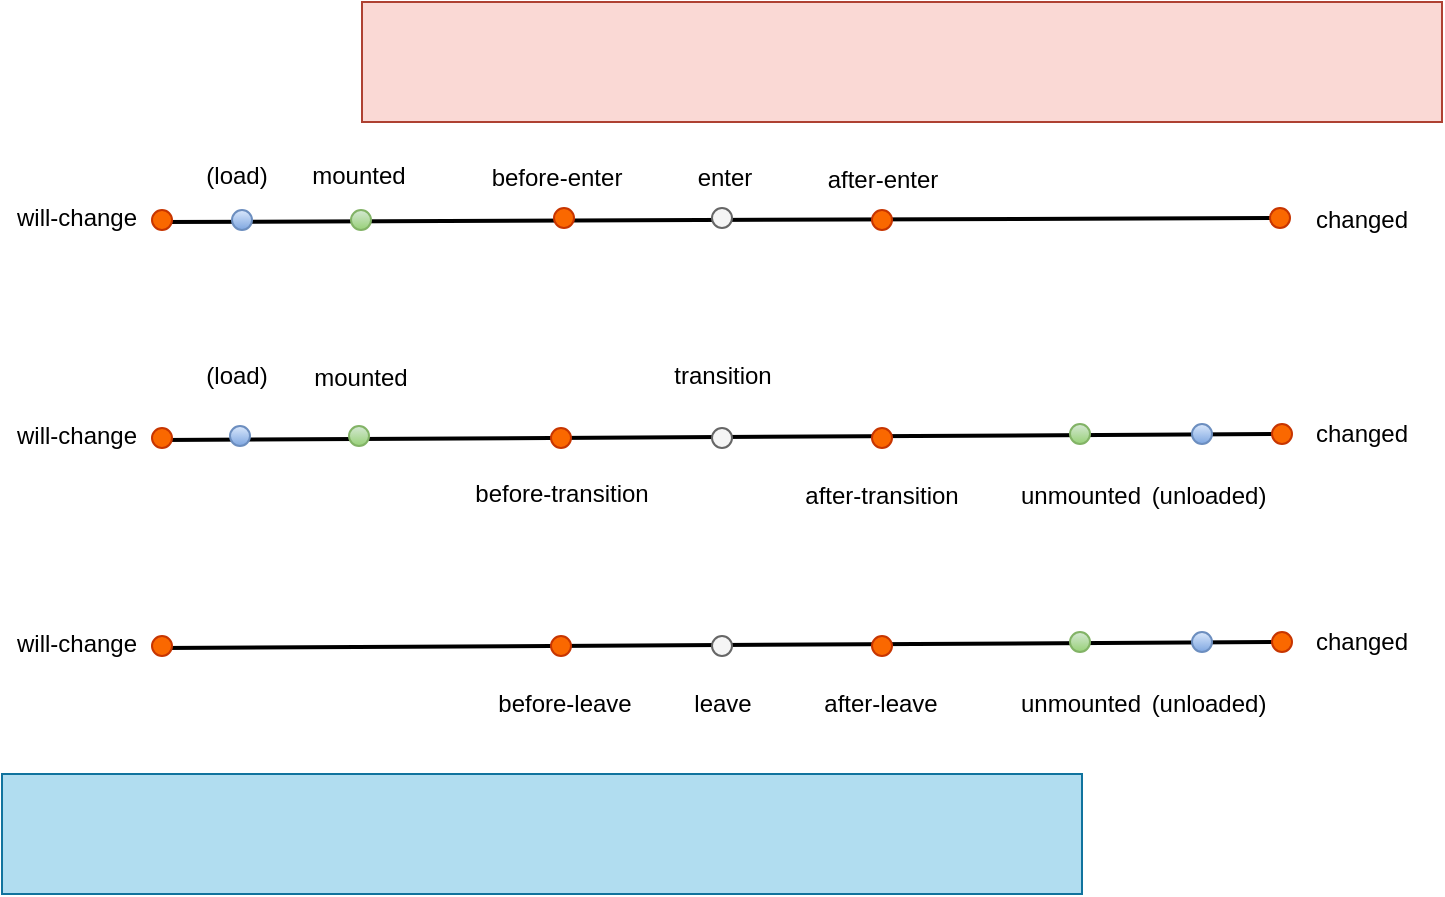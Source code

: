 <mxfile>
    <diagram id="T9bYlf1kR-kDs3jHAZkd" name="Event Sequence">
        <mxGraphModel dx="1053" dy="435" grid="1" gridSize="10" guides="1" tooltips="1" connect="1" arrows="1" fold="1" page="1" pageScale="1" pageWidth="827" pageHeight="1169" math="0" shadow="0">
            <root>
                <mxCell id="9lnpiYPbJBXNF_VMkp4H-0"/>
                <mxCell id="9lnpiYPbJBXNF_VMkp4H-1" parent="9lnpiYPbJBXNF_VMkp4H-0"/>
                <mxCell id="L-VAEnsIjIuFW5bANmv7-0" value="" style="endArrow=none;html=1;strokeWidth=2;" parent="9lnpiYPbJBXNF_VMkp4H-1" target="L-VAEnsIjIuFW5bANmv7-3" edge="1">
                    <mxGeometry width="50" height="50" relative="1" as="geometry">
                        <mxPoint x="121" y="151" as="sourcePoint"/>
                        <mxPoint x="801" y="151" as="targetPoint"/>
                    </mxGeometry>
                </mxCell>
                <mxCell id="L-VAEnsIjIuFW5bANmv7-2" value="" style="ellipse;whiteSpace=wrap;html=1;aspect=fixed;fillColor=#fa6800;fontColor=#000000;strokeColor=#C73500;" parent="9lnpiYPbJBXNF_VMkp4H-1" vertex="1">
                    <mxGeometry x="116" y="145" width="10" height="10" as="geometry"/>
                </mxCell>
                <mxCell id="L-VAEnsIjIuFW5bANmv7-3" value="" style="ellipse;whiteSpace=wrap;html=1;aspect=fixed;fillColor=#fa6800;fontColor=#000000;strokeColor=#C73500;" parent="9lnpiYPbJBXNF_VMkp4H-1" vertex="1">
                    <mxGeometry x="675" y="144" width="10" height="10" as="geometry"/>
                </mxCell>
                <mxCell id="L-VAEnsIjIuFW5bANmv7-4" value="" style="rounded=0;whiteSpace=wrap;html=1;fillColor=#b1ddf0;strokeColor=#10739e;" parent="9lnpiYPbJBXNF_VMkp4H-1" vertex="1">
                    <mxGeometry x="41" y="427" width="540" height="60" as="geometry"/>
                </mxCell>
                <mxCell id="L-VAEnsIjIuFW5bANmv7-5" value="" style="rounded=0;whiteSpace=wrap;html=1;fillColor=#fad9d5;strokeColor=#ae4132;gradientColor=none;" parent="9lnpiYPbJBXNF_VMkp4H-1" vertex="1">
                    <mxGeometry x="221" y="41" width="540" height="60" as="geometry"/>
                </mxCell>
                <mxCell id="L-VAEnsIjIuFW5bANmv7-7" value="will-change" style="text;html=1;strokeColor=none;fillColor=none;align=center;verticalAlign=middle;whiteSpace=wrap;rounded=0;" parent="9lnpiYPbJBXNF_VMkp4H-1" vertex="1">
                    <mxGeometry x="41" y="134" width="75" height="30" as="geometry"/>
                </mxCell>
                <mxCell id="L-VAEnsIjIuFW5bANmv7-8" value="changed" style="text;html=1;strokeColor=none;fillColor=none;align=center;verticalAlign=middle;whiteSpace=wrap;rounded=0;" parent="9lnpiYPbJBXNF_VMkp4H-1" vertex="1">
                    <mxGeometry x="691" y="135" width="60" height="30" as="geometry"/>
                </mxCell>
                <mxCell id="L-VAEnsIjIuFW5bANmv7-9" value="" style="ellipse;whiteSpace=wrap;html=1;aspect=fixed;fillColor=#dae8fc;strokeColor=#6c8ebf;gradientColor=#7ea6e0;" parent="9lnpiYPbJBXNF_VMkp4H-1" vertex="1">
                    <mxGeometry x="156" y="145" width="10" height="10" as="geometry"/>
                </mxCell>
                <mxCell id="L-VAEnsIjIuFW5bANmv7-10" value="(load)" style="text;html=1;strokeColor=none;fillColor=none;align=center;verticalAlign=middle;whiteSpace=wrap;rounded=0;" parent="9lnpiYPbJBXNF_VMkp4H-1" vertex="1">
                    <mxGeometry x="120.5" y="113" width="75" height="30" as="geometry"/>
                </mxCell>
                <mxCell id="L-VAEnsIjIuFW5bANmv7-17" value="" style="ellipse;whiteSpace=wrap;html=1;aspect=fixed;fillColor=#d5e8d4;strokeColor=#82b366;gradientColor=#97d077;" parent="9lnpiYPbJBXNF_VMkp4H-1" vertex="1">
                    <mxGeometry x="215.5" y="145" width="10" height="10" as="geometry"/>
                </mxCell>
                <mxCell id="L-VAEnsIjIuFW5bANmv7-19" value="mounted" style="text;html=1;strokeColor=none;fillColor=none;align=center;verticalAlign=middle;whiteSpace=wrap;rounded=0;" parent="9lnpiYPbJBXNF_VMkp4H-1" vertex="1">
                    <mxGeometry x="182" y="113" width="75" height="30" as="geometry"/>
                </mxCell>
                <mxCell id="L-VAEnsIjIuFW5bANmv7-20" value="" style="ellipse;whiteSpace=wrap;html=1;aspect=fixed;fillColor=#fa6800;fontColor=#000000;strokeColor=#C73500;" parent="9lnpiYPbJBXNF_VMkp4H-1" vertex="1">
                    <mxGeometry x="317" y="144" width="10" height="10" as="geometry"/>
                </mxCell>
                <mxCell id="L-VAEnsIjIuFW5bANmv7-21" value="before-enter" style="text;html=1;strokeColor=none;fillColor=none;align=center;verticalAlign=middle;whiteSpace=wrap;rounded=0;" parent="9lnpiYPbJBXNF_VMkp4H-1" vertex="1">
                    <mxGeometry x="280.5" y="114" width="75" height="30" as="geometry"/>
                </mxCell>
                <mxCell id="L-VAEnsIjIuFW5bANmv7-22" value="" style="ellipse;whiteSpace=wrap;html=1;aspect=fixed;fillColor=#f5f5f5;fontColor=#333333;strokeColor=#666666;" parent="9lnpiYPbJBXNF_VMkp4H-1" vertex="1">
                    <mxGeometry x="396" y="144" width="10" height="10" as="geometry"/>
                </mxCell>
                <mxCell id="L-VAEnsIjIuFW5bANmv7-23" value="enter" style="text;html=1;strokeColor=none;fillColor=none;align=center;verticalAlign=middle;whiteSpace=wrap;rounded=0;" parent="9lnpiYPbJBXNF_VMkp4H-1" vertex="1">
                    <mxGeometry x="365" y="114" width="75" height="30" as="geometry"/>
                </mxCell>
                <mxCell id="L-VAEnsIjIuFW5bANmv7-24" value="" style="ellipse;whiteSpace=wrap;html=1;aspect=fixed;fillColor=#fa6800;fontColor=#000000;strokeColor=#C73500;" parent="9lnpiYPbJBXNF_VMkp4H-1" vertex="1">
                    <mxGeometry x="476" y="145" width="10" height="10" as="geometry"/>
                </mxCell>
                <mxCell id="L-VAEnsIjIuFW5bANmv7-25" value="after-enter" style="text;html=1;strokeColor=none;fillColor=none;align=center;verticalAlign=middle;whiteSpace=wrap;rounded=0;" parent="9lnpiYPbJBXNF_VMkp4H-1" vertex="1">
                    <mxGeometry x="443.5" y="115" width="75" height="30" as="geometry"/>
                </mxCell>
                <mxCell id="L-VAEnsIjIuFW5bANmv7-29" value="" style="endArrow=none;html=1;strokeWidth=2;" parent="9lnpiYPbJBXNF_VMkp4H-1" target="L-VAEnsIjIuFW5bANmv7-32" edge="1">
                    <mxGeometry width="50" height="50" relative="1" as="geometry">
                        <mxPoint x="121" y="364" as="sourcePoint"/>
                        <mxPoint x="801" y="364" as="targetPoint"/>
                    </mxGeometry>
                </mxCell>
                <mxCell id="L-VAEnsIjIuFW5bANmv7-31" value="" style="ellipse;whiteSpace=wrap;html=1;aspect=fixed;fillColor=#fa6800;fontColor=#000000;strokeColor=#C73500;" parent="9lnpiYPbJBXNF_VMkp4H-1" vertex="1">
                    <mxGeometry x="116" y="358" width="10" height="10" as="geometry"/>
                </mxCell>
                <mxCell id="L-VAEnsIjIuFW5bANmv7-32" value="" style="ellipse;whiteSpace=wrap;html=1;aspect=fixed;fillColor=#fa6800;fontColor=#000000;strokeColor=#C73500;" parent="9lnpiYPbJBXNF_VMkp4H-1" vertex="1">
                    <mxGeometry x="676" y="356" width="10" height="10" as="geometry"/>
                </mxCell>
                <mxCell id="L-VAEnsIjIuFW5bANmv7-33" value="" style="ellipse;whiteSpace=wrap;html=1;aspect=fixed;fillColor=#dae8fc;strokeColor=#6c8ebf;gradientColor=#7ea6e0;" parent="9lnpiYPbJBXNF_VMkp4H-1" vertex="1">
                    <mxGeometry x="636" y="356" width="10" height="10" as="geometry"/>
                </mxCell>
                <mxCell id="L-VAEnsIjIuFW5bANmv7-34" value="will-change" style="text;html=1;strokeColor=none;fillColor=none;align=center;verticalAlign=middle;whiteSpace=wrap;rounded=0;" parent="9lnpiYPbJBXNF_VMkp4H-1" vertex="1">
                    <mxGeometry x="41" y="347" width="75" height="30" as="geometry"/>
                </mxCell>
                <mxCell id="L-VAEnsIjIuFW5bANmv7-35" value="changed" style="text;html=1;strokeColor=none;fillColor=none;align=center;verticalAlign=middle;whiteSpace=wrap;rounded=0;" parent="9lnpiYPbJBXNF_VMkp4H-1" vertex="1">
                    <mxGeometry x="691" y="346" width="60" height="30" as="geometry"/>
                </mxCell>
                <mxCell id="L-VAEnsIjIuFW5bANmv7-38" value="" style="ellipse;whiteSpace=wrap;html=1;aspect=fixed;fillColor=#fa6800;fontColor=#000000;strokeColor=#C73500;" parent="9lnpiYPbJBXNF_VMkp4H-1" vertex="1">
                    <mxGeometry x="315.5" y="358" width="10" height="10" as="geometry"/>
                </mxCell>
                <mxCell id="L-VAEnsIjIuFW5bANmv7-39" value="before-leave" style="text;html=1;strokeColor=none;fillColor=none;align=center;verticalAlign=middle;whiteSpace=wrap;rounded=0;" parent="9lnpiYPbJBXNF_VMkp4H-1" vertex="1">
                    <mxGeometry x="284.5" y="377" width="75" height="30" as="geometry"/>
                </mxCell>
                <mxCell id="L-VAEnsIjIuFW5bANmv7-40" value="" style="ellipse;whiteSpace=wrap;html=1;aspect=fixed;fillColor=#f5f5f5;fontColor=#333333;strokeColor=#666666;" parent="9lnpiYPbJBXNF_VMkp4H-1" vertex="1">
                    <mxGeometry x="396" y="358" width="10" height="10" as="geometry"/>
                </mxCell>
                <mxCell id="L-VAEnsIjIuFW5bANmv7-41" value="leave" style="text;html=1;strokeColor=none;fillColor=none;align=center;verticalAlign=middle;whiteSpace=wrap;rounded=0;" parent="9lnpiYPbJBXNF_VMkp4H-1" vertex="1">
                    <mxGeometry x="363.5" y="377" width="75" height="30" as="geometry"/>
                </mxCell>
                <mxCell id="L-VAEnsIjIuFW5bANmv7-42" value="" style="ellipse;whiteSpace=wrap;html=1;aspect=fixed;fillColor=#fa6800;fontColor=#000000;strokeColor=#C73500;" parent="9lnpiYPbJBXNF_VMkp4H-1" vertex="1">
                    <mxGeometry x="476" y="358" width="10" height="10" as="geometry"/>
                </mxCell>
                <mxCell id="L-VAEnsIjIuFW5bANmv7-43" value="after-leave" style="text;html=1;strokeColor=none;fillColor=none;align=center;verticalAlign=middle;whiteSpace=wrap;rounded=0;" parent="9lnpiYPbJBXNF_VMkp4H-1" vertex="1">
                    <mxGeometry x="442.5" y="377" width="75" height="30" as="geometry"/>
                </mxCell>
                <mxCell id="L-VAEnsIjIuFW5bANmv7-49" value="" style="ellipse;whiteSpace=wrap;html=1;aspect=fixed;fillColor=#d5e8d4;strokeColor=#82b366;gradientColor=#97d077;" parent="9lnpiYPbJBXNF_VMkp4H-1" vertex="1">
                    <mxGeometry x="575" y="356" width="10" height="10" as="geometry"/>
                </mxCell>
                <mxCell id="L-VAEnsIjIuFW5bANmv7-50" value="unmounted" style="text;html=1;strokeColor=none;fillColor=none;align=center;verticalAlign=middle;whiteSpace=wrap;rounded=0;" parent="9lnpiYPbJBXNF_VMkp4H-1" vertex="1">
                    <mxGeometry x="542.5" y="377" width="75" height="30" as="geometry"/>
                </mxCell>
                <mxCell id="L-VAEnsIjIuFW5bANmv7-51" value="(unloaded)" style="text;html=1;strokeColor=none;fillColor=none;align=center;verticalAlign=middle;whiteSpace=wrap;rounded=0;" parent="9lnpiYPbJBXNF_VMkp4H-1" vertex="1">
                    <mxGeometry x="607" y="377" width="75" height="30" as="geometry"/>
                </mxCell>
                <mxCell id="hmwUhPW0g7HxrjgRmONQ-0" value="" style="endArrow=none;html=1;strokeWidth=2;" parent="9lnpiYPbJBXNF_VMkp4H-1" target="hmwUhPW0g7HxrjgRmONQ-2" edge="1">
                    <mxGeometry width="50" height="50" relative="1" as="geometry">
                        <mxPoint x="121" y="260" as="sourcePoint"/>
                        <mxPoint x="801" y="260" as="targetPoint"/>
                    </mxGeometry>
                </mxCell>
                <mxCell id="hmwUhPW0g7HxrjgRmONQ-1" value="" style="ellipse;whiteSpace=wrap;html=1;aspect=fixed;fillColor=#fa6800;fontColor=#000000;strokeColor=#C73500;" parent="9lnpiYPbJBXNF_VMkp4H-1" vertex="1">
                    <mxGeometry x="116" y="254" width="10" height="10" as="geometry"/>
                </mxCell>
                <mxCell id="hmwUhPW0g7HxrjgRmONQ-2" value="" style="ellipse;whiteSpace=wrap;html=1;aspect=fixed;fillColor=#fa6800;fontColor=#000000;strokeColor=#C73500;" parent="9lnpiYPbJBXNF_VMkp4H-1" vertex="1">
                    <mxGeometry x="676" y="252" width="10" height="10" as="geometry"/>
                </mxCell>
                <mxCell id="hmwUhPW0g7HxrjgRmONQ-3" value="" style="ellipse;whiteSpace=wrap;html=1;aspect=fixed;fillColor=#dae8fc;strokeColor=#6c8ebf;gradientColor=#7ea6e0;" parent="9lnpiYPbJBXNF_VMkp4H-1" vertex="1">
                    <mxGeometry x="636" y="252" width="10" height="10" as="geometry"/>
                </mxCell>
                <mxCell id="hmwUhPW0g7HxrjgRmONQ-4" value="will-change" style="text;html=1;strokeColor=none;fillColor=none;align=center;verticalAlign=middle;whiteSpace=wrap;rounded=0;" parent="9lnpiYPbJBXNF_VMkp4H-1" vertex="1">
                    <mxGeometry x="41" y="243" width="75" height="30" as="geometry"/>
                </mxCell>
                <mxCell id="hmwUhPW0g7HxrjgRmONQ-5" value="changed" style="text;html=1;strokeColor=none;fillColor=none;align=center;verticalAlign=middle;whiteSpace=wrap;rounded=0;" parent="9lnpiYPbJBXNF_VMkp4H-1" vertex="1">
                    <mxGeometry x="691" y="242" width="60" height="30" as="geometry"/>
                </mxCell>
                <mxCell id="hmwUhPW0g7HxrjgRmONQ-6" value="" style="ellipse;whiteSpace=wrap;html=1;aspect=fixed;fillColor=#fa6800;fontColor=#000000;strokeColor=#C73500;" parent="9lnpiYPbJBXNF_VMkp4H-1" vertex="1">
                    <mxGeometry x="315.5" y="254" width="10" height="10" as="geometry"/>
                </mxCell>
                <mxCell id="hmwUhPW0g7HxrjgRmONQ-7" value="before-transition" style="text;html=1;strokeColor=none;fillColor=none;align=center;verticalAlign=middle;whiteSpace=wrap;rounded=0;" parent="9lnpiYPbJBXNF_VMkp4H-1" vertex="1">
                    <mxGeometry x="265.75" y="272" width="109.5" height="30" as="geometry"/>
                </mxCell>
                <mxCell id="hmwUhPW0g7HxrjgRmONQ-8" value="" style="ellipse;whiteSpace=wrap;html=1;aspect=fixed;fillColor=#f5f5f5;fontColor=#333333;strokeColor=#666666;" parent="9lnpiYPbJBXNF_VMkp4H-1" vertex="1">
                    <mxGeometry x="396" y="254" width="10" height="10" as="geometry"/>
                </mxCell>
                <mxCell id="hmwUhPW0g7HxrjgRmONQ-9" value="transition" style="text;html=1;strokeColor=none;fillColor=none;align=center;verticalAlign=middle;whiteSpace=wrap;rounded=0;" parent="9lnpiYPbJBXNF_VMkp4H-1" vertex="1">
                    <mxGeometry x="363.5" y="213" width="75" height="30" as="geometry"/>
                </mxCell>
                <mxCell id="hmwUhPW0g7HxrjgRmONQ-10" value="" style="ellipse;whiteSpace=wrap;html=1;aspect=fixed;fillColor=#fa6800;fontColor=#000000;strokeColor=#C73500;" parent="9lnpiYPbJBXNF_VMkp4H-1" vertex="1">
                    <mxGeometry x="476" y="254" width="10" height="10" as="geometry"/>
                </mxCell>
                <mxCell id="hmwUhPW0g7HxrjgRmONQ-11" value="after-transition" style="text;html=1;strokeColor=none;fillColor=none;align=center;verticalAlign=middle;whiteSpace=wrap;rounded=0;" parent="9lnpiYPbJBXNF_VMkp4H-1" vertex="1">
                    <mxGeometry x="427.25" y="273" width="107.5" height="30" as="geometry"/>
                </mxCell>
                <mxCell id="hmwUhPW0g7HxrjgRmONQ-12" value="" style="ellipse;whiteSpace=wrap;html=1;aspect=fixed;fillColor=#d5e8d4;strokeColor=#82b366;gradientColor=#97d077;" parent="9lnpiYPbJBXNF_VMkp4H-1" vertex="1">
                    <mxGeometry x="575" y="252" width="10" height="10" as="geometry"/>
                </mxCell>
                <mxCell id="hmwUhPW0g7HxrjgRmONQ-13" value="unmounted" style="text;html=1;strokeColor=none;fillColor=none;align=center;verticalAlign=middle;whiteSpace=wrap;rounded=0;" parent="9lnpiYPbJBXNF_VMkp4H-1" vertex="1">
                    <mxGeometry x="542.5" y="273" width="75" height="30" as="geometry"/>
                </mxCell>
                <mxCell id="hmwUhPW0g7HxrjgRmONQ-14" value="(unloaded)" style="text;html=1;strokeColor=none;fillColor=none;align=center;verticalAlign=middle;whiteSpace=wrap;rounded=0;" parent="9lnpiYPbJBXNF_VMkp4H-1" vertex="1">
                    <mxGeometry x="607" y="273" width="75" height="30" as="geometry"/>
                </mxCell>
                <mxCell id="hmwUhPW0g7HxrjgRmONQ-15" value="" style="ellipse;whiteSpace=wrap;html=1;aspect=fixed;fillColor=#dae8fc;strokeColor=#6c8ebf;gradientColor=#7ea6e0;" parent="9lnpiYPbJBXNF_VMkp4H-1" vertex="1">
                    <mxGeometry x="155" y="253" width="10" height="10" as="geometry"/>
                </mxCell>
                <mxCell id="hmwUhPW0g7HxrjgRmONQ-16" value="" style="ellipse;whiteSpace=wrap;html=1;aspect=fixed;fillColor=#d5e8d4;strokeColor=#82b366;gradientColor=#97d077;" parent="9lnpiYPbJBXNF_VMkp4H-1" vertex="1">
                    <mxGeometry x="214.5" y="253" width="10" height="10" as="geometry"/>
                </mxCell>
                <mxCell id="hmwUhPW0g7HxrjgRmONQ-17" value="(load)" style="text;html=1;strokeColor=none;fillColor=none;align=center;verticalAlign=middle;whiteSpace=wrap;rounded=0;" parent="9lnpiYPbJBXNF_VMkp4H-1" vertex="1">
                    <mxGeometry x="121" y="213" width="75" height="30" as="geometry"/>
                </mxCell>
                <mxCell id="hmwUhPW0g7HxrjgRmONQ-18" value="mounted" style="text;html=1;strokeColor=none;fillColor=none;align=center;verticalAlign=middle;whiteSpace=wrap;rounded=0;" parent="9lnpiYPbJBXNF_VMkp4H-1" vertex="1">
                    <mxGeometry x="183" y="214" width="75" height="30" as="geometry"/>
                </mxCell>
            </root>
        </mxGraphModel>
    </diagram>
    <diagram id="CusftioLo5HMbDnvsTQG" name="参考: barba.js">
        <mxGraphModel dx="1053" dy="435" grid="1" gridSize="10" guides="1" tooltips="1" connect="1" arrows="1" fold="1" page="1" pageScale="1" pageWidth="827" pageHeight="1169" math="0" shadow="0">
            <root>
                <mxCell id="6HX_wM2PJv9BZVdg-NWK-0"/>
                <mxCell id="6HX_wM2PJv9BZVdg-NWK-1" parent="6HX_wM2PJv9BZVdg-NWK-0"/>
                <mxCell id="RwhAkm_8uXRPYGXpu5VQ-3" value="" style="endArrow=none;html=1;strokeWidth=2;" parent="6HX_wM2PJv9BZVdg-NWK-1" target="RwhAkm_8uXRPYGXpu5VQ-2" edge="1">
                    <mxGeometry width="50" height="50" relative="1" as="geometry">
                        <mxPoint x="80" y="240" as="sourcePoint"/>
                        <mxPoint x="760" y="240" as="targetPoint"/>
                    </mxGeometry>
                </mxCell>
                <mxCell id="RwhAkm_8uXRPYGXpu5VQ-0" value="" style="endArrow=none;html=1;strokeWidth=2;startArrow=none;" parent="6HX_wM2PJv9BZVdg-NWK-1" source="RwhAkm_8uXRPYGXpu5VQ-2" edge="1">
                    <mxGeometry width="50" height="50" relative="1" as="geometry">
                        <mxPoint x="80" y="240" as="sourcePoint"/>
                        <mxPoint x="760" y="240" as="targetPoint"/>
                    </mxGeometry>
                </mxCell>
                <mxCell id="RwhAkm_8uXRPYGXpu5VQ-1" value="" style="ellipse;whiteSpace=wrap;html=1;aspect=fixed;fillColor=#fa6800;fontColor=#000000;strokeColor=#C73500;" parent="6HX_wM2PJv9BZVdg-NWK-1" vertex="1">
                    <mxGeometry x="75" y="234" width="10" height="10" as="geometry"/>
                </mxCell>
                <mxCell id="RwhAkm_8uXRPYGXpu5VQ-2" value="" style="ellipse;whiteSpace=wrap;html=1;aspect=fixed;fillColor=#fa6800;fontColor=#000000;strokeColor=#C73500;" parent="6HX_wM2PJv9BZVdg-NWK-1" vertex="1">
                    <mxGeometry x="754" y="233" width="10" height="10" as="geometry"/>
                </mxCell>
                <mxCell id="RwhAkm_8uXRPYGXpu5VQ-4" value="" style="rounded=0;whiteSpace=wrap;html=1;fillColor=#b1ddf0;strokeColor=#10739e;" parent="6HX_wM2PJv9BZVdg-NWK-1" vertex="1">
                    <mxGeometry y="290" width="600" height="60" as="geometry"/>
                </mxCell>
                <mxCell id="RwhAkm_8uXRPYGXpu5VQ-5" value="" style="rounded=0;whiteSpace=wrap;html=1;fillColor=#fad9d5;strokeColor=#ae4132;gradientColor=none;" parent="6HX_wM2PJv9BZVdg-NWK-1" vertex="1">
                    <mxGeometry x="357" y="130" width="470" height="60" as="geometry"/>
                </mxCell>
                <mxCell id="RwhAkm_8uXRPYGXpu5VQ-6" value="" style="ellipse;whiteSpace=wrap;html=1;aspect=fixed;fillColor=#dae8fc;strokeColor=#6c8ebf;gradientColor=#7ea6e0;" parent="6HX_wM2PJv9BZVdg-NWK-1" vertex="1">
                    <mxGeometry x="660" y="232" width="10" height="10" as="geometry"/>
                </mxCell>
                <mxCell id="RwhAkm_8uXRPYGXpu5VQ-7" value="will-change" style="text;html=1;strokeColor=none;fillColor=none;align=center;verticalAlign=middle;whiteSpace=wrap;rounded=0;" parent="6HX_wM2PJv9BZVdg-NWK-1" vertex="1">
                    <mxGeometry y="223" width="75" height="30" as="geometry"/>
                </mxCell>
                <mxCell id="RwhAkm_8uXRPYGXpu5VQ-8" value="changed" style="text;html=1;strokeColor=none;fillColor=none;align=center;verticalAlign=middle;whiteSpace=wrap;rounded=0;" parent="6HX_wM2PJv9BZVdg-NWK-1" vertex="1">
                    <mxGeometry x="764" y="223" width="60" height="30" as="geometry"/>
                </mxCell>
                <mxCell id="D9SNlv_n5vRFD59Ay5uO-0" value="" style="ellipse;whiteSpace=wrap;html=1;aspect=fixed;fillColor=#dae8fc;strokeColor=#6c8ebf;gradientColor=#7ea6e0;" parent="6HX_wM2PJv9BZVdg-NWK-1" vertex="1">
                    <mxGeometry x="115" y="234" width="10" height="10" as="geometry"/>
                </mxCell>
                <mxCell id="D9SNlv_n5vRFD59Ay5uO-7" value="(load)" style="text;html=1;strokeColor=none;fillColor=none;align=center;verticalAlign=middle;whiteSpace=wrap;rounded=0;" parent="6HX_wM2PJv9BZVdg-NWK-1" vertex="1">
                    <mxGeometry x="81.5" y="253" width="75" height="30" as="geometry"/>
                </mxCell>
                <mxCell id="D9SNlv_n5vRFD59Ay5uO-8" value="" style="ellipse;whiteSpace=wrap;html=1;aspect=fixed;fillColor=#fa6800;fontColor=#000000;strokeColor=#C73500;" parent="6HX_wM2PJv9BZVdg-NWK-1" vertex="1">
                    <mxGeometry x="174.5" y="234" width="10" height="10" as="geometry"/>
                </mxCell>
                <mxCell id="D9SNlv_n5vRFD59Ay5uO-9" value="before-leave" style="text;html=1;strokeColor=none;fillColor=none;align=center;verticalAlign=middle;whiteSpace=wrap;rounded=0;" parent="6HX_wM2PJv9BZVdg-NWK-1" vertex="1">
                    <mxGeometry x="148" y="253" width="75" height="30" as="geometry"/>
                </mxCell>
                <mxCell id="D9SNlv_n5vRFD59Ay5uO-10" value="" style="ellipse;whiteSpace=wrap;html=1;aspect=fixed;fillColor=#fa6800;fontColor=#000000;strokeColor=#C73500;" parent="6HX_wM2PJv9BZVdg-NWK-1" vertex="1">
                    <mxGeometry x="235" y="234" width="10" height="10" as="geometry"/>
                </mxCell>
                <mxCell id="D9SNlv_n5vRFD59Ay5uO-11" value="leave" style="text;html=1;strokeColor=none;fillColor=none;align=center;verticalAlign=middle;whiteSpace=wrap;rounded=0;" parent="6HX_wM2PJv9BZVdg-NWK-1" vertex="1">
                    <mxGeometry x="202.5" y="253" width="75" height="30" as="geometry"/>
                </mxCell>
                <mxCell id="D9SNlv_n5vRFD59Ay5uO-12" value="" style="ellipse;whiteSpace=wrap;html=1;aspect=fixed;fillColor=#fa6800;fontColor=#000000;strokeColor=#C73500;" parent="6HX_wM2PJv9BZVdg-NWK-1" vertex="1">
                    <mxGeometry x="294" y="234" width="10" height="10" as="geometry"/>
                </mxCell>
                <mxCell id="D9SNlv_n5vRFD59Ay5uO-13" value="after-leave" style="text;html=1;strokeColor=none;fillColor=none;align=center;verticalAlign=middle;whiteSpace=wrap;rounded=0;" parent="6HX_wM2PJv9BZVdg-NWK-1" vertex="1">
                    <mxGeometry x="261.5" y="253" width="75" height="30" as="geometry"/>
                </mxCell>
                <mxCell id="D9SNlv_n5vRFD59Ay5uO-14" value="" style="ellipse;whiteSpace=wrap;html=1;aspect=fixed;fillColor=#d5e8d4;strokeColor=#82b366;gradientColor=#97d077;" parent="6HX_wM2PJv9BZVdg-NWK-1" vertex="1">
                    <mxGeometry x="355" y="233" width="10" height="10" as="geometry"/>
                </mxCell>
                <mxCell id="D9SNlv_n5vRFD59Ay5uO-16" value="mounted" style="text;html=1;strokeColor=none;fillColor=none;align=center;verticalAlign=middle;whiteSpace=wrap;rounded=0;" parent="6HX_wM2PJv9BZVdg-NWK-1" vertex="1">
                    <mxGeometry x="322.5" y="203" width="75" height="30" as="geometry"/>
                </mxCell>
                <mxCell id="D9SNlv_n5vRFD59Ay5uO-17" value="" style="ellipse;whiteSpace=wrap;html=1;aspect=fixed;fillColor=#fa6800;fontColor=#000000;strokeColor=#C73500;" parent="6HX_wM2PJv9BZVdg-NWK-1" vertex="1">
                    <mxGeometry x="415" y="233" width="10" height="10" as="geometry"/>
                </mxCell>
                <mxCell id="D9SNlv_n5vRFD59Ay5uO-18" value="before-enter" style="text;html=1;strokeColor=none;fillColor=none;align=center;verticalAlign=middle;whiteSpace=wrap;rounded=0;" parent="6HX_wM2PJv9BZVdg-NWK-1" vertex="1">
                    <mxGeometry x="382.5" y="203" width="75" height="30" as="geometry"/>
                </mxCell>
                <mxCell id="D9SNlv_n5vRFD59Ay5uO-19" value="" style="ellipse;whiteSpace=wrap;html=1;aspect=fixed;fillColor=#fa6800;fontColor=#000000;strokeColor=#C73500;" parent="6HX_wM2PJv9BZVdg-NWK-1" vertex="1">
                    <mxGeometry x="475" y="233" width="10" height="10" as="geometry"/>
                </mxCell>
                <mxCell id="D9SNlv_n5vRFD59Ay5uO-20" value="enter" style="text;html=1;strokeColor=none;fillColor=none;align=center;verticalAlign=middle;whiteSpace=wrap;rounded=0;" parent="6HX_wM2PJv9BZVdg-NWK-1" vertex="1">
                    <mxGeometry x="440" y="203" width="75" height="30" as="geometry"/>
                </mxCell>
                <mxCell id="D9SNlv_n5vRFD59Ay5uO-21" value="" style="ellipse;whiteSpace=wrap;html=1;aspect=fixed;fillColor=#fa6800;fontColor=#000000;strokeColor=#C73500;" parent="6HX_wM2PJv9BZVdg-NWK-1" vertex="1">
                    <mxGeometry x="535" y="234" width="10" height="10" as="geometry"/>
                </mxCell>
                <mxCell id="D9SNlv_n5vRFD59Ay5uO-22" value="after-enter" style="text;html=1;strokeColor=none;fillColor=none;align=center;verticalAlign=middle;whiteSpace=wrap;rounded=0;" parent="6HX_wM2PJv9BZVdg-NWK-1" vertex="1">
                    <mxGeometry x="502.5" y="204" width="75" height="30" as="geometry"/>
                </mxCell>
                <mxCell id="D9SNlv_n5vRFD59Ay5uO-24" value="" style="ellipse;whiteSpace=wrap;html=1;aspect=fixed;fillColor=#d5e8d4;strokeColor=#82b366;gradientColor=#97d077;" parent="6HX_wM2PJv9BZVdg-NWK-1" vertex="1">
                    <mxGeometry x="595" y="232" width="10" height="10" as="geometry"/>
                </mxCell>
                <mxCell id="D9SNlv_n5vRFD59Ay5uO-25" value="unmounted" style="text;html=1;strokeColor=none;fillColor=none;align=center;verticalAlign=middle;whiteSpace=wrap;rounded=0;" parent="6HX_wM2PJv9BZVdg-NWK-1" vertex="1">
                    <mxGeometry x="562.5" y="253" width="75" height="30" as="geometry"/>
                </mxCell>
                <mxCell id="D9SNlv_n5vRFD59Ay5uO-26" value="(unloaded)" style="text;html=1;strokeColor=none;fillColor=none;align=center;verticalAlign=middle;whiteSpace=wrap;rounded=0;" parent="6HX_wM2PJv9BZVdg-NWK-1" vertex="1">
                    <mxGeometry x="630" y="253" width="75" height="30" as="geometry"/>
                </mxCell>
            </root>
        </mxGraphModel>
    </diagram>
    <diagram id="MJ6Dzp9vN3kjq1mPqQ-P" name="dynamic model">
        <mxGraphModel dx="1053" dy="435" grid="1" gridSize="10" guides="1" tooltips="1" connect="1" arrows="1" fold="1" page="1" pageScale="1" pageWidth="827" pageHeight="1169" math="0" shadow="0">
            <root>
                <mxCell id="0"/>
                <mxCell id="1" parent="0"/>
                <mxCell id="3" value="router" style="shape=umlLifeline;perimeter=lifelinePerimeter;whiteSpace=wrap;html=1;container=1;collapsible=0;recursiveResize=0;outlineConnect=0;" parent="1" vertex="1">
                    <mxGeometry x="190" y="120" width="100" height="300" as="geometry"/>
                </mxCell>
                <mxCell id="4" value="history&lt;br&gt;" style="shape=umlLifeline;perimeter=lifelinePerimeter;whiteSpace=wrap;html=1;container=1;collapsible=0;recursiveResize=0;outlineConnect=0;" parent="1" vertex="1">
                    <mxGeometry x="360" y="120" width="100" height="300" as="geometry"/>
                </mxCell>
                <mxCell id="5" value="Page01" style="shape=umlLifeline;perimeter=lifelinePerimeter;whiteSpace=wrap;html=1;container=1;collapsible=0;recursiveResize=0;outlineConnect=0;" parent="1" vertex="1">
                    <mxGeometry x="530" y="120" width="100" height="300" as="geometry"/>
                </mxCell>
                <mxCell id="6" value="Page02" style="shape=umlLifeline;perimeter=lifelinePerimeter;whiteSpace=wrap;html=1;container=1;collapsible=0;recursiveResize=0;outlineConnect=0;" parent="1" vertex="1">
                    <mxGeometry x="680" y="120" width="100" height="300" as="geometry"/>
                </mxCell>
                <mxCell id="7" value="Actor" style="shape=umlActor;verticalLabelPosition=bottom;verticalAlign=top;html=1;" parent="1" vertex="1">
                    <mxGeometry x="40" y="120" width="30" height="60" as="geometry"/>
                </mxCell>
            </root>
        </mxGraphModel>
    </diagram>
</mxfile>
